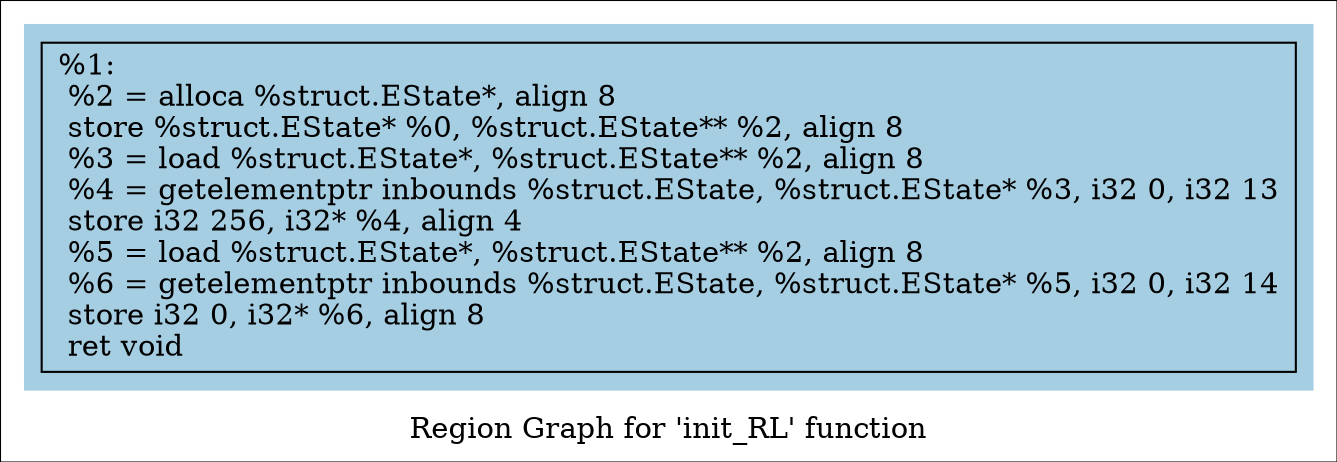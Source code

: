 digraph "Region Graph for 'init_RL' function" {
	label="Region Graph for 'init_RL' function";

	Node0x2a89df0 [shape=record,label="{%1:\l  %2 = alloca %struct.EState*, align 8\l  store %struct.EState* %0, %struct.EState** %2, align 8\l  %3 = load %struct.EState*, %struct.EState** %2, align 8\l  %4 = getelementptr inbounds %struct.EState, %struct.EState* %3, i32 0, i32 13\l  store i32 256, i32* %4, align 4\l  %5 = load %struct.EState*, %struct.EState** %2, align 8\l  %6 = getelementptr inbounds %struct.EState, %struct.EState* %5, i32 0, i32 14\l  store i32 0, i32* %6, align 8\l  ret void\l}"];
	colorscheme = "paired12"
        subgraph cluster_0x2bc57b0 {
          label = "";
          style = filled;
          color = 1
          Node0x2a89df0;
        }
}

